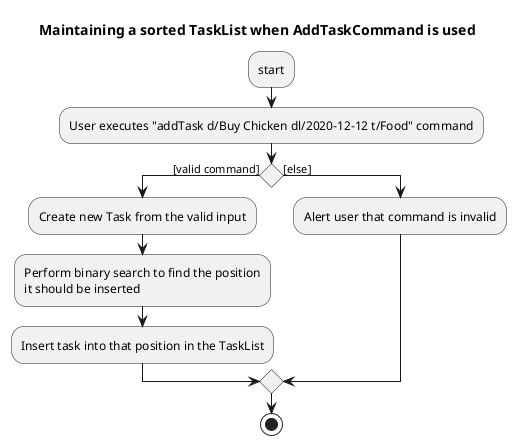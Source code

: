 @startuml

title Maintaining a sorted TaskList when AddTaskCommand is used

:start;
:User executes "addTask d/Buy Chicken dl/2020-12-12 t/Food" command;

if () then ([valid command])
    :Create new Task from the valid input;
    :Perform binary search to find the position
    it should be inserted;
    :Insert task into that position in the TaskList;
else ([else])
    :Alert user that command is invalid;
endif
stop
@enduml